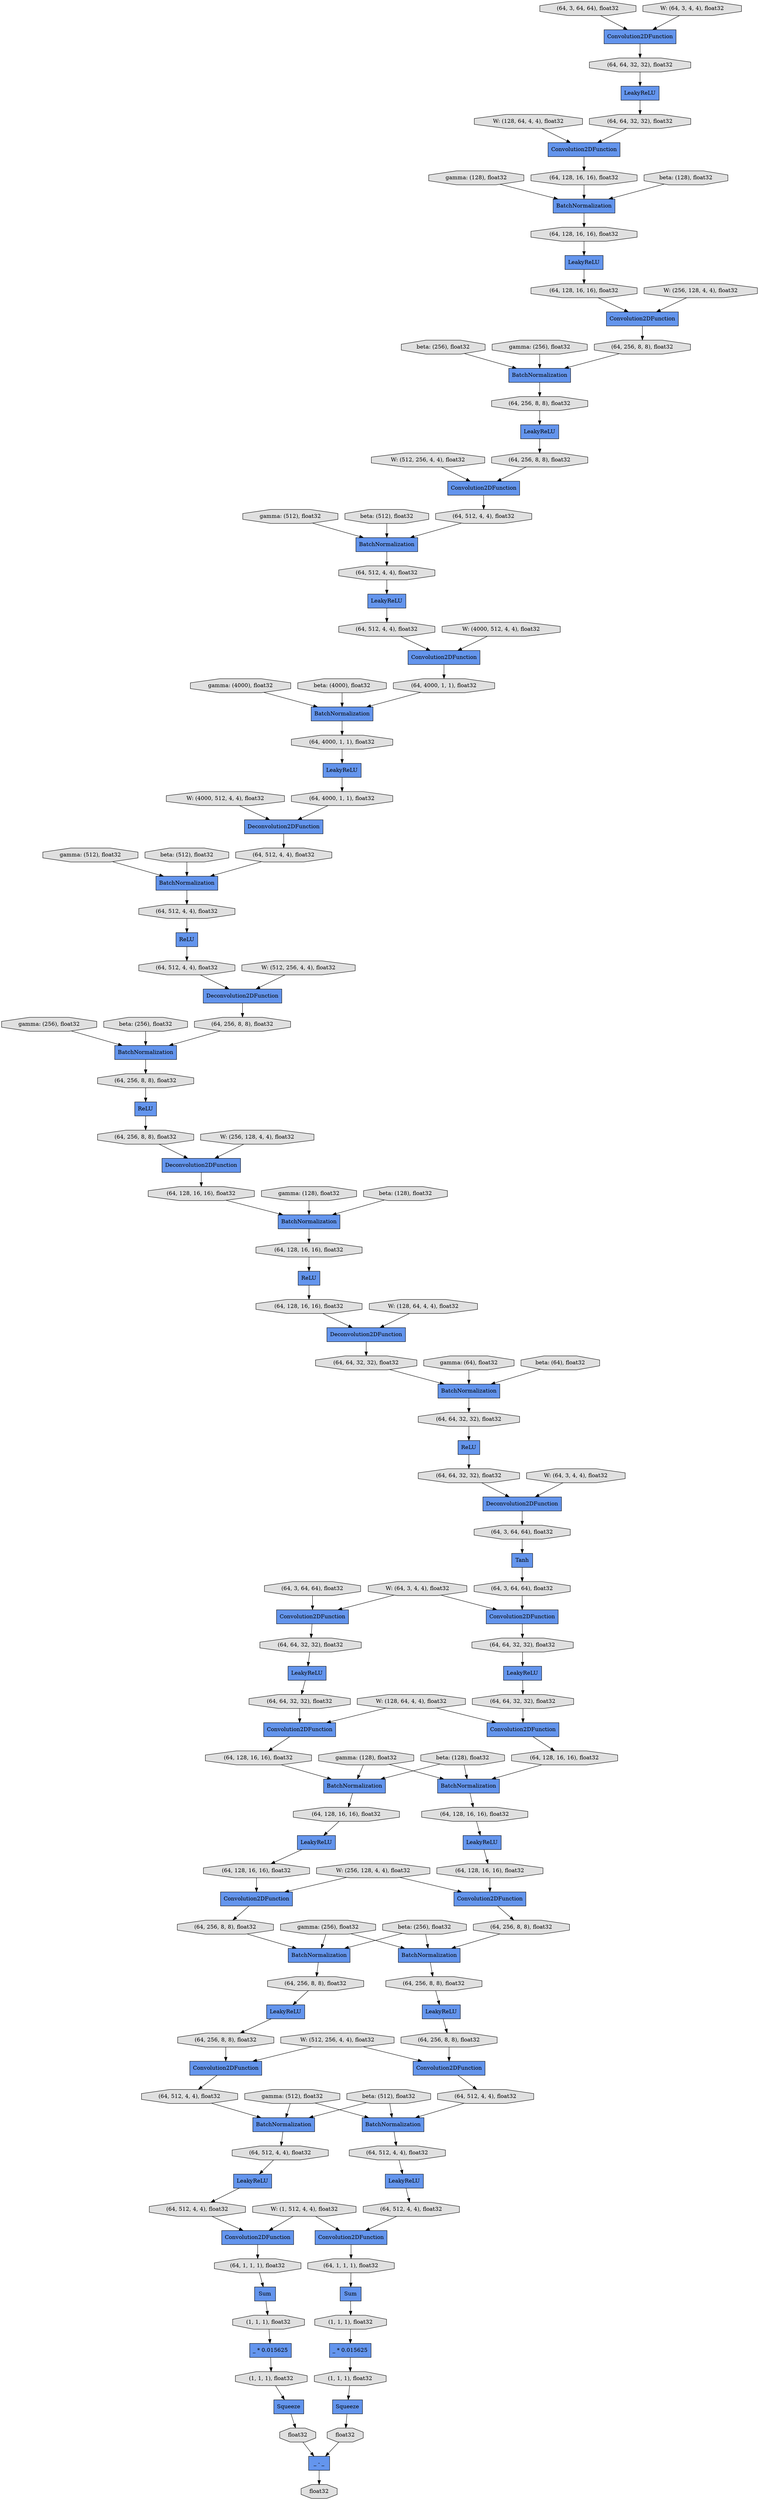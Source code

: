 digraph graphname{rankdir=TB;140349068836944 [label="(64, 128, 16, 16), float32",shape="octagon",fillcolor="#E0E0E0",style="filled"];140349068837136 [label="(64, 64, 32, 32), float32",shape="octagon",fillcolor="#E0E0E0",style="filled"];140346625188176 [label="(64, 1, 1, 1), float32",shape="octagon",fillcolor="#E0E0E0",style="filled"];140349068550480 [label="LeakyReLU",shape="record",fillcolor="#6495ED",style="filled"];140349068837264 [label="(64, 64, 32, 32), float32",shape="octagon",fillcolor="#E0E0E0",style="filled"];140349068525968 [label="(64, 64, 32, 32), float32",shape="octagon",fillcolor="#E0E0E0",style="filled"];140349068526032 [label="BatchNormalization",shape="record",fillcolor="#6495ED",style="filled"];140349068526224 [label="(64, 128, 16, 16), float32",shape="octagon",fillcolor="#E0E0E0",style="filled"];140349068837584 [label="Sum",shape="record",fillcolor="#6495ED",style="filled"];140349068526352 [label="LeakyReLU",shape="record",fillcolor="#6495ED",style="filled"];140346625188688 [label="gamma: (128), float32",shape="octagon",fillcolor="#E0E0E0",style="filled"];140345713329040 [label="LeakyReLU",shape="record",fillcolor="#6495ED",style="filled"];140349068526608 [label="Convolution2DFunction",shape="record",fillcolor="#6495ED",style="filled"];140349068838032 [label="Convolution2DFunction",shape="record",fillcolor="#6495ED",style="filled"];140345713329296 [label="Convolution2DFunction",shape="record",fillcolor="#6495ED",style="filled"];140349068526800 [label="(64, 128, 16, 16), float32",shape="octagon",fillcolor="#E0E0E0",style="filled"];140349068510416 [label="LeakyReLU",shape="record",fillcolor="#6495ED",style="filled"];140345713329360 [label="(64, 512, 4, 4), float32",shape="octagon",fillcolor="#E0E0E0",style="filled"];140346625189136 [label="W: (128, 64, 4, 4), float32",shape="octagon",fillcolor="#E0E0E0",style="filled"];140349068903696 [label="Convolution2DFunction",shape="record",fillcolor="#6495ED",style="filled"];140349068838224 [label="Squeeze",shape="record",fillcolor="#6495ED",style="filled"];140349068903760 [label="LeakyReLU",shape="record",fillcolor="#6495ED",style="filled"];140349068821904 [label="BatchNormalization",shape="record",fillcolor="#6495ED",style="filled"];140349068838352 [label="(64, 256, 8, 8), float32",shape="octagon",fillcolor="#E0E0E0",style="filled"];140349068838480 [label="BatchNormalization",shape="record",fillcolor="#6495ED",style="filled"];140349068527184 [label="(64, 64, 32, 32), float32",shape="octagon",fillcolor="#E0E0E0",style="filled"];140349068863056 [label="(64, 3, 64, 64), float32",shape="octagon",fillcolor="#E0E0E0",style="filled"];140349068838544 [label="_ * 0.015625",shape="record",fillcolor="#6495ED",style="filled"];140349068552016 [label="(64, 64, 32, 32), float32",shape="octagon",fillcolor="#E0E0E0",style="filled"];140349068527504 [label="(64, 128, 16, 16), float32",shape="octagon",fillcolor="#E0E0E0",style="filled"];140349068838800 [label="LeakyReLU",shape="record",fillcolor="#6495ED",style="filled"];140345713330064 [label="(64, 512, 4, 4), float32",shape="octagon",fillcolor="#E0E0E0",style="filled"];140346625189904 [label="W: (64, 3, 4, 4), float32",shape="octagon",fillcolor="#E0E0E0",style="filled"];140349068527760 [label="(64, 256, 8, 8), float32",shape="octagon",fillcolor="#E0E0E0",style="filled"];140349068839184 [label="(64, 128, 16, 16), float32",shape="octagon",fillcolor="#E0E0E0",style="filled"];140349068527952 [label="(64, 3, 64, 64), float32",shape="octagon",fillcolor="#E0E0E0",style="filled"];140349068904848 [label="LeakyReLU",shape="record",fillcolor="#6495ED",style="filled"];140345713330640 [label="(1, 1, 1), float32",shape="octagon",fillcolor="#E0E0E0",style="filled"];140349068904912 [label="(64, 3, 64, 64), float32",shape="octagon",fillcolor="#E0E0E0",style="filled"];140349068839440 [label="(64, 256, 8, 8), float32",shape="octagon",fillcolor="#E0E0E0",style="filled"];140349068839504 [label="(64, 256, 8, 8), float32",shape="octagon",fillcolor="#E0E0E0",style="filled"];140349068839568 [label="(64, 128, 16, 16), float32",shape="octagon",fillcolor="#E0E0E0",style="filled"];140349068528336 [label="Tanh",shape="record",fillcolor="#6495ED",style="filled"];140346524404496 [label="LeakyReLU",shape="record",fillcolor="#6495ED",style="filled"];140349068905232 [label="BatchNormalization",shape="record",fillcolor="#6495ED",style="filled"];140349068839824 [label="Convolution2DFunction",shape="record",fillcolor="#6495ED",style="filled"];140349068528528 [label="(64, 64, 32, 32), float32",shape="octagon",fillcolor="#E0E0E0",style="filled"];140345713331152 [label="Squeeze",shape="record",fillcolor="#6495ED",style="filled"];140349068528656 [label="BatchNormalization",shape="record",fillcolor="#6495ED",style="filled"];140349068905488 [label="Convolution2DFunction",shape="record",fillcolor="#6495ED",style="filled"];140346524404752 [label="(64, 64, 32, 32), float32",shape="octagon",fillcolor="#E0E0E0",style="filled"];140345713331344 [label="Convolution2DFunction",shape="record",fillcolor="#6495ED",style="filled"];140349068528848 [label="LeakyReLU",shape="record",fillcolor="#6495ED",style="filled"];140349068905744 [label="LeakyReLU",shape="record",fillcolor="#6495ED",style="filled"];140349068840336 [label="(64, 3, 64, 64), float32",shape="octagon",fillcolor="#E0E0E0",style="filled"];140349068529168 [label="Convolution2DFunction",shape="record",fillcolor="#6495ED",style="filled"];140349068529296 [label="Convolution2DFunction",shape="record",fillcolor="#6495ED",style="filled"];140349068529424 [label="(64, 256, 8, 8), float32",shape="octagon",fillcolor="#E0E0E0",style="filled"];140349068840848 [label="BatchNormalization",shape="record",fillcolor="#6495ED",style="filled"];140349068529552 [label="Deconvolution2DFunction",shape="record",fillcolor="#6495ED",style="filled"];140345713332112 [label="LeakyReLU",shape="record",fillcolor="#6495ED",style="filled"];140346625282128 [label="gamma: (4000), float32",shape="octagon",fillcolor="#E0E0E0",style="filled"];140349068701840 [label="(64, 512, 4, 4), float32",shape="octagon",fillcolor="#E0E0E0",style="filled"];140349068726480 [label="(64, 256, 8, 8), float32",shape="octagon",fillcolor="#E0E0E0",style="filled"];140349068456272 [label="float32",shape="octagon",fillcolor="#E0E0E0",style="filled"];140349068702032 [label="(64, 512, 4, 4), float32",shape="octagon",fillcolor="#E0E0E0",style="filled"];140346625372496 [label="W: (256, 128, 4, 4), float32",shape="octagon",fillcolor="#E0E0E0",style="filled"];140346625298768 [label="W: (128, 64, 4, 4), float32",shape="octagon",fillcolor="#E0E0E0",style="filled"];140346625282512 [label="beta: (4000), float32",shape="octagon",fillcolor="#E0E0E0",style="filled"];140346625225232 [label="(64, 512, 4, 4), float32",shape="octagon",fillcolor="#E0E0E0",style="filled"];140349068726864 [label="Deconvolution2DFunction",shape="record",fillcolor="#6495ED",style="filled"];140346625372816 [label="gamma: (256), float32",shape="octagon",fillcolor="#E0E0E0",style="filled"];140346625299088 [label="gamma: (64), float32",shape="octagon",fillcolor="#E0E0E0",style="filled"];140349068882640 [label="(64, 4000, 1, 1), float32",shape="octagon",fillcolor="#E0E0E0",style="filled"];140349068456656 [label="(64, 128, 16, 16), float32",shape="octagon",fillcolor="#E0E0E0",style="filled"];140349068882704 [label="Deconvolution2DFunction",shape="record",fillcolor="#6495ED",style="filled"];140346625225552 [label="beta: (256), float32",shape="octagon",fillcolor="#E0E0E0",style="filled"];140349068456784 [label="BatchNormalization",shape="record",fillcolor="#6495ED",style="filled"];140346625282960 [label="W: (4000, 512, 4, 4), float32",shape="octagon",fillcolor="#E0E0E0",style="filled"];140349068456848 [label="BatchNormalization",shape="record",fillcolor="#6495ED",style="filled"];140349068571536 [label="Convolution2DFunction",shape="record",fillcolor="#6495ED",style="filled"];140349068702672 [label="_ - _",shape="record",fillcolor="#6495ED",style="filled"];140346625373136 [label="beta: (256), float32",shape="octagon",fillcolor="#E0E0E0",style="filled"];140349068459920 [label="Convolution2DFunction",shape="record",fillcolor="#6495ED",style="filled"];140346625299472 [label="beta: (64), float32",shape="octagon",fillcolor="#E0E0E0",style="filled"];140346625414288 [label="(64, 128, 16, 16), float32",shape="octagon",fillcolor="#E0E0E0",style="filled"];140346625283280 [label="gamma: (512), float32",shape="octagon",fillcolor="#E0E0E0",style="filled"];140349068702992 [label="float32",shape="octagon",fillcolor="#E0E0E0",style="filled"];140349068459984 [label="_ * 0.015625",shape="record",fillcolor="#6495ED",style="filled"];140349068727568 [label="BatchNormalization",shape="record",fillcolor="#6495ED",style="filled"];140346625226000 [label="gamma: (256), float32",shape="octagon",fillcolor="#E0E0E0",style="filled"];140346625373520 [label="W: (512, 256, 4, 4), float32",shape="octagon",fillcolor="#E0E0E0",style="filled"];140346625226064 [label="(64, 512, 4, 4), float32",shape="octagon",fillcolor="#E0E0E0",style="filled"];140349068703120 [label="(1, 1, 1), float32",shape="octagon",fillcolor="#E0E0E0",style="filled"];140349068883408 [label="LeakyReLU",shape="record",fillcolor="#6495ED",style="filled"];140346625299920 [label="W: (64, 3, 4, 4), float32",shape="octagon",fillcolor="#E0E0E0",style="filled"];140346625373776 [label="gamma: (512), float32",shape="octagon",fillcolor="#E0E0E0",style="filled"];140346625283664 [label="beta: (512), float32",shape="octagon",fillcolor="#E0E0E0",style="filled"];140346625414800 [label="(64, 128, 16, 16), float32",shape="octagon",fillcolor="#E0E0E0",style="filled"];140349068883664 [label="BatchNormalization",shape="record",fillcolor="#6495ED",style="filled"];140346625414864 [label="(64, 128, 16, 16), float32",shape="octagon",fillcolor="#E0E0E0",style="filled"];140345713235728 [label="(1, 1, 1), float32",shape="octagon",fillcolor="#E0E0E0",style="filled"];140349068457744 [label="(64, 128, 16, 16), float32",shape="octagon",fillcolor="#E0E0E0",style="filled"];140349068572432 [label="(64, 64, 32, 32), float32",shape="octagon",fillcolor="#E0E0E0",style="filled"];140349068572560 [label="Convolution2DFunction",shape="record",fillcolor="#6495ED",style="filled"];140349068883920 [label="(64, 512, 4, 4), float32",shape="octagon",fillcolor="#E0E0E0",style="filled"];140346625374160 [label="beta: (512), float32",shape="octagon",fillcolor="#E0E0E0",style="filled"];140349068703760 [label="(64, 1, 1, 1), float32",shape="octagon",fillcolor="#E0E0E0",style="filled"];140349068883984 [label="Deconvolution2DFunction",shape="record",fillcolor="#6495ED",style="filled"];140346625284112 [label="W: (512, 256, 4, 4), float32",shape="octagon",fillcolor="#E0E0E0",style="filled"];140346625226768 [label="W: (512, 256, 4, 4), float32",shape="octagon",fillcolor="#E0E0E0",style="filled"];140346625226832 [label="ReLU",shape="record",fillcolor="#6495ED",style="filled"];140349068572688 [label="(64, 64, 32, 32), float32",shape="octagon",fillcolor="#E0E0E0",style="filled"];140349068884112 [label="(64, 4000, 1, 1), float32",shape="octagon",fillcolor="#E0E0E0",style="filled"];140346625415312 [label="Convolution2DFunction",shape="record",fillcolor="#6495ED",style="filled"];140349068458128 [label="(64, 256, 8, 8), float32",shape="octagon",fillcolor="#E0E0E0",style="filled"];140349068728464 [label="(64, 256, 8, 8), float32",shape="octagon",fillcolor="#E0E0E0",style="filled"];140346625227024 [label="gamma: (512), float32",shape="octagon",fillcolor="#E0E0E0",style="filled"];140346625284432 [label="gamma: (256), float32",shape="octagon",fillcolor="#E0E0E0",style="filled"];140346625374608 [label="W: (1, 512, 4, 4), float32",shape="octagon",fillcolor="#E0E0E0",style="filled"];140349068704208 [label="float32",shape="octagon",fillcolor="#E0E0E0",style="filled"];140346625227344 [label="beta: (512), float32",shape="octagon",fillcolor="#E0E0E0",style="filled"];140346636393040 [label="W: (256, 128, 4, 4), float32",shape="octagon",fillcolor="#E0E0E0",style="filled"];140346625227408 [label="ReLU",shape="record",fillcolor="#6495ED",style="filled"];140346625284816 [label="beta: (256), float32",shape="octagon",fillcolor="#E0E0E0",style="filled"];140349068729104 [label="BatchNormalization",shape="record",fillcolor="#6495ED",style="filled"];140349068729168 [label="Deconvolution2DFunction",shape="record",fillcolor="#6495ED",style="filled"];140349068458832 [label="(64, 512, 4, 4), float32",shape="octagon",fillcolor="#E0E0E0",style="filled"];140349068573520 [label="BatchNormalization",shape="record",fillcolor="#6495ED",style="filled"];140346625301456 [label="W: (64, 3, 4, 4), float32",shape="octagon",fillcolor="#E0E0E0",style="filled"];140346625227728 [label="W: (4000, 512, 4, 4), float32",shape="octagon",fillcolor="#E0E0E0",style="filled"];140349068729424 [label="(64, 256, 8, 8), float32",shape="octagon",fillcolor="#E0E0E0",style="filled"];140349068573776 [label="(64, 128, 16, 16), float32",shape="octagon",fillcolor="#E0E0E0",style="filled"];140349068704912 [label="(64, 512, 4, 4), float32",shape="octagon",fillcolor="#E0E0E0",style="filled"];140346625416336 [label="BatchNormalization",shape="record",fillcolor="#6495ED",style="filled"];140346625301712 [label="W: (128, 64, 4, 4), float32",shape="octagon",fillcolor="#E0E0E0",style="filled"];140349068885200 [label="ReLU",shape="record",fillcolor="#6495ED",style="filled"];140346625285328 [label="W: (256, 128, 4, 4), float32",shape="octagon",fillcolor="#E0E0E0",style="filled"];140349068705040 [label="(1, 1, 1), float32",shape="octagon",fillcolor="#E0E0E0",style="filled"];140349068885264 [label="(64, 4000, 1, 1), float32",shape="octagon",fillcolor="#E0E0E0",style="filled"];140349068729616 [label="(64, 512, 4, 4), float32",shape="octagon",fillcolor="#E0E0E0",style="filled"];140349068459280 [label="(64, 256, 8, 8), float32",shape="octagon",fillcolor="#E0E0E0",style="filled"];140349068885328 [label="(64, 256, 8, 8), float32",shape="octagon",fillcolor="#E0E0E0",style="filled"];140345713237328 [label="Convolution2DFunction",shape="record",fillcolor="#6495ED",style="filled"];140349068885392 [label="(64, 512, 4, 4), float32",shape="octagon",fillcolor="#E0E0E0",style="filled"];140349068459408 [label="(64, 256, 8, 8), float32",shape="octagon",fillcolor="#E0E0E0",style="filled"];140346636393872 [label="beta: (128), float32",shape="octagon",fillcolor="#E0E0E0",style="filled"];140349068885456 [label="(64, 512, 4, 4), float32",shape="octagon",fillcolor="#E0E0E0",style="filled"];140346625302032 [label="gamma: (128), float32",shape="octagon",fillcolor="#E0E0E0",style="filled"];140346625285648 [label="gamma: (128), float32",shape="octagon",fillcolor="#E0E0E0",style="filled"];140346625416720 [label="Convolution2DFunction",shape="record",fillcolor="#6495ED",style="filled"];140349068574288 [label="LeakyReLU",shape="record",fillcolor="#6495ED",style="filled"];140349068730000 [label="ReLU",shape="record",fillcolor="#6495ED",style="filled"];140346625302352 [label="beta: (128), float32",shape="octagon",fillcolor="#E0E0E0",style="filled"];140349068574544 [label="Sum",shape="record",fillcolor="#6495ED",style="filled"];140346625286032 [label="beta: (128), float32",shape="octagon",fillcolor="#E0E0E0",style="filled"];140349068885968 [label="BatchNormalization",shape="record",fillcolor="#6495ED",style="filled"];140346625286032 -> 140349068885968;140345713330640 -> 140349068459984;140346625282128 -> 140349068727568;140346625414288 -> 140349068456784;140346625302032 -> 140349068905232;140346625227344 -> 140349068821904;140349068459280 -> 140349068573520;140349068729616 -> 140349068821904;140349068904848 -> 140349068572688;140349068526800 -> 140349068730000;140349068526224 -> 140349068883984;140349068885456 -> 140346625227408;140346625372816 -> 140349068573520;140349068574288 -> 140345713329360;140349068459408 -> 140349068572560;140349068573520 -> 140349068458128;140349068526032 -> 140349068528528;140349068459920 -> 140346625188176;140346625374608 -> 140349068838032;140346625225232 -> 140346625416720;140346625414864 -> 140345713237328;140346625373520 -> 140349068839824;140349068705040 -> 140349068838544;140349068838032 -> 140349068703760;140349068837136 -> 140349068883408;140346625416720 -> 140349068882640;140345713329360 -> 140349068459920;140345713331344 -> 140349068552016;140349068528656 -> 140349068839184;140349068727568 -> 140349068885264;140345713237328 -> 140349068728464;140349068885264 -> 140349068510416;140346625374160 -> 140349068456848;140349068526352 -> 140349068836944;140349068573776 -> 140349068905232;140345713329296 -> 140346625414288;140346625301456 -> 140349068529168;140349068882640 -> 140349068727568;140346636393872 -> 140349068456784;140349068529424 -> 140349068882704;140349068572688 -> 140349068905488;140349068527504 -> 140349068885968;140346625373520 -> 140349068572560;140349068904912 -> 140349068903696;140349068702672 -> 140349068704208;140349068885392 -> 140349068729104;140349068840848 -> 140349068839504;140349068528336 -> 140349068840336;140349068726480 -> 140345713332112;140349068885200 -> 140349068527184;140346625284112 -> 140349068726864;140349068702032 -> 140349068838480;140349068905744 -> 140349068459408;140346625189904 -> 140345713331344;140349068883408 -> 140349068837264;140349068903760 -> 140349068457744;140349068838480 -> 140349068704912;140349068836944 -> 140349068529296;140346625416336 -> 140349068726480;140349068703760 -> 140349068837584;140346625298768 -> 140349068883984;140345713332112 -> 140349068729424;140349068701840 -> 140349068838032;140349068730000 -> 140349068526224;140349068529296 -> 140349068838352;140346625373776 -> 140349068456848;140349068905488 -> 140349068573776;140349068726864 -> 140349068885328;140349068838352 -> 140349068840848;140349068529552 -> 140349068527952;140346625302352 -> 140349068905232;140346625374160 -> 140349068838480;140346625284816 -> 140349068883664;140349068571536 -> 140349068459280;140349068574544 -> 140345713330640;140349068456784 -> 140346625414800;140349068837264 -> 140349068526608;140349068703120 -> 140349068838224;140346625373136 -> 140349068840848;140346625299472 -> 140349068526032;140349068821904 -> 140346625226064;140346625372816 -> 140349068840848;140349068839184 -> 140349068526352;140346524404496 -> 140346625414864;140349068458832 -> 140349068456848;140349068839440 -> 140349068839824;140349068839568 -> 140349068528656;140346625226000 -> 140346625416336;140349068529168 -> 140349068837136;140346625374608 -> 140349068459920;140346625225552 -> 140346625416336;140346625415312 -> 140349068729616;140346625414800 -> 140346524404496;140345713329040 -> 140346524404752;140349068572432 -> 140349068904848;140349068527760 -> 140346625226832;140349068838224 -> 140349068702992;140349068883920 -> 140349068726864;140349068456656 -> 140349068903760;140346625282512 -> 140349068727568;140346625188688 -> 140349068456784;140345713235728 -> 140345713331152;140349068456272 -> 140349068702672;140346625373136 -> 140349068573520;140349068882704 -> 140349068527504;140349068457744 -> 140349068571536;140346625301456 -> 140349068903696;140349068702992 -> 140349068702672;140346625299088 -> 140349068526032;140346636393040 -> 140345713237328;140349068527952 -> 140349068528336;140349068525968 -> 140349068526032;140349068729168 -> 140349068885392;140346625302352 -> 140349068528656;140346625283664 -> 140349068729104;140346625227408 -> 140349068883920;140346625227024 -> 140349068821904;140346625226768 -> 140346625415312;140349068838800 -> 140349068701840;140346625301712 -> 140349068526608;140346625373776 -> 140349068838480;140346625189136 -> 140345713329296;140346625226832 -> 140349068529424;140345713331152 -> 140349068456272;140346625372496 -> 140349068529296;140349068527184 -> 140349068529552;140346625285328 -> 140349068882704;140346625283280 -> 140349068729104;140349068526608 -> 140349068839568;140346625227728 -> 140346625416720;140349068459984 -> 140345713235728;140346625372496 -> 140349068571536;140346625282960 -> 140349068729168;140349068905232 -> 140349068456656;140349068552016 -> 140345713329040;140349068863056 -> 140345713331344;140349068883984 -> 140349068525968;140349068728464 -> 140346625416336;140349068885968 -> 140349068526800;140346625299920 -> 140349068529552;140349068510416 -> 140349068884112;140349068885328 -> 140349068883664;140349068838544 -> 140349068703120;140349068704912 -> 140349068838800;140349068528848 -> 140349068839440;140349068729424 -> 140346625415312;140346625226064 -> 140349068550480;140349068884112 -> 140349068729168;140349068550480 -> 140346625225232;140345713330064 -> 140349068574288;140349068456848 -> 140345713330064;140349068528528 -> 140349068885200;140346524404752 -> 140345713329296;140346625285648 -> 140349068885968;140349068883664 -> 140349068527760;140349068572560 -> 140349068458832;140346625302032 -> 140349068528656;140349068903696 -> 140349068572432;140346625301712 -> 140349068905488;140346625188176 -> 140349068574544;140349068729104 -> 140349068885456;140349068839504 -> 140349068528848;140349068837584 -> 140349068705040;140349068840336 -> 140349068529168;140349068458128 -> 140349068905744;140349068839824 -> 140349068702032;140346625284432 -> 140349068883664;}